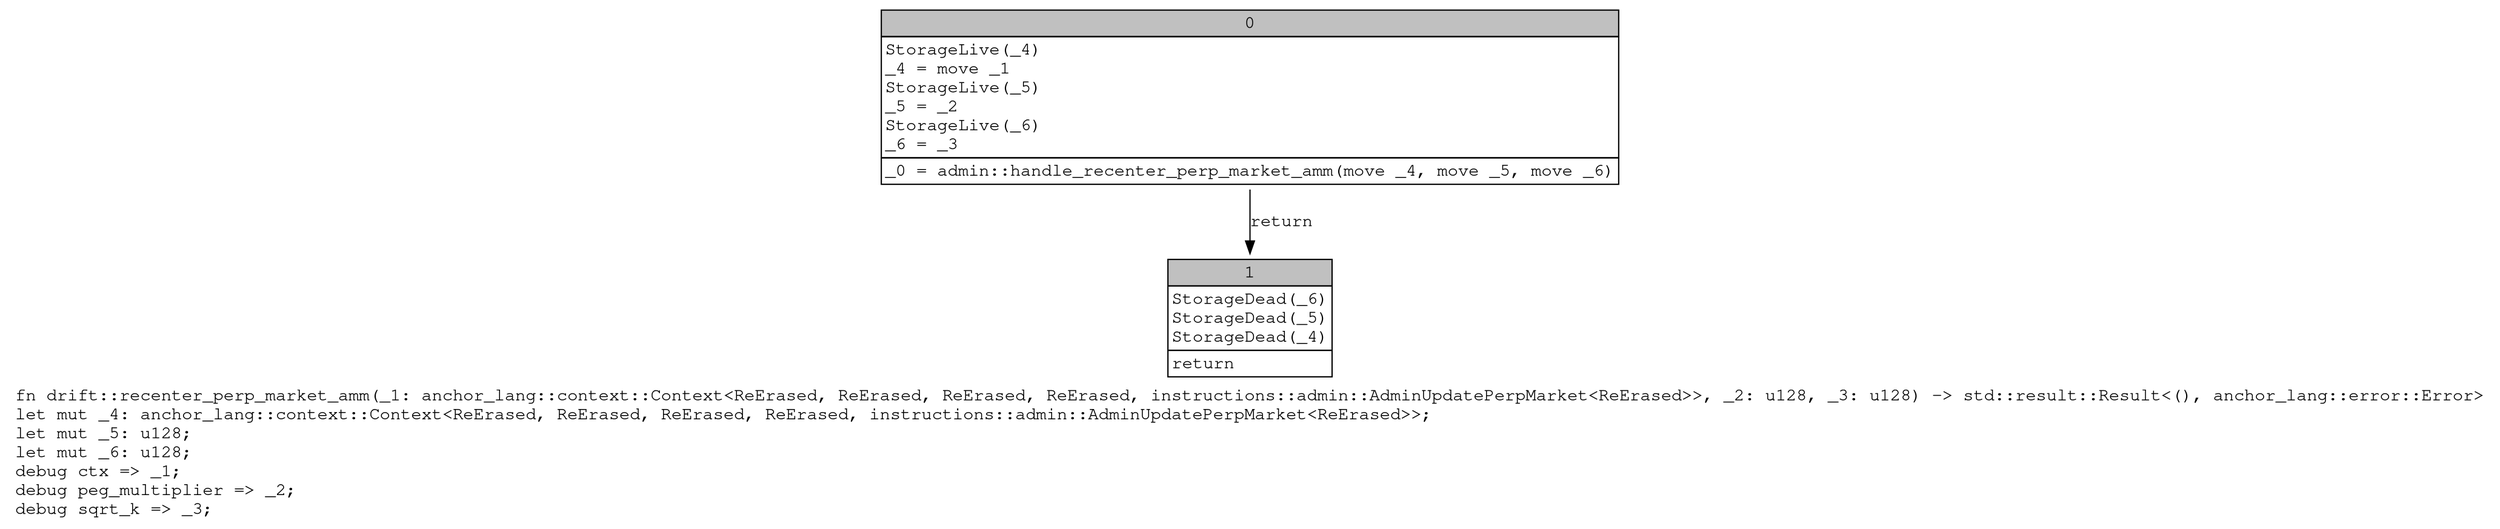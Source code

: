digraph Mir_0_20029 {
    graph [fontname="Courier, monospace"];
    node [fontname="Courier, monospace"];
    edge [fontname="Courier, monospace"];
    label=<fn drift::recenter_perp_market_amm(_1: anchor_lang::context::Context&lt;ReErased, ReErased, ReErased, ReErased, instructions::admin::AdminUpdatePerpMarket&lt;ReErased&gt;&gt;, _2: u128, _3: u128) -&gt; std::result::Result&lt;(), anchor_lang::error::Error&gt;<br align="left"/>let mut _4: anchor_lang::context::Context&lt;ReErased, ReErased, ReErased, ReErased, instructions::admin::AdminUpdatePerpMarket&lt;ReErased&gt;&gt;;<br align="left"/>let mut _5: u128;<br align="left"/>let mut _6: u128;<br align="left"/>debug ctx =&gt; _1;<br align="left"/>debug peg_multiplier =&gt; _2;<br align="left"/>debug sqrt_k =&gt; _3;<br align="left"/>>;
    bb0__0_20029 [shape="none", label=<<table border="0" cellborder="1" cellspacing="0"><tr><td bgcolor="gray" align="center" colspan="1">0</td></tr><tr><td align="left" balign="left">StorageLive(_4)<br/>_4 = move _1<br/>StorageLive(_5)<br/>_5 = _2<br/>StorageLive(_6)<br/>_6 = _3<br/></td></tr><tr><td align="left">_0 = admin::handle_recenter_perp_market_amm(move _4, move _5, move _6)</td></tr></table>>];
    bb1__0_20029 [shape="none", label=<<table border="0" cellborder="1" cellspacing="0"><tr><td bgcolor="gray" align="center" colspan="1">1</td></tr><tr><td align="left" balign="left">StorageDead(_6)<br/>StorageDead(_5)<br/>StorageDead(_4)<br/></td></tr><tr><td align="left">return</td></tr></table>>];
    bb0__0_20029 -> bb1__0_20029 [label="return"];
}
